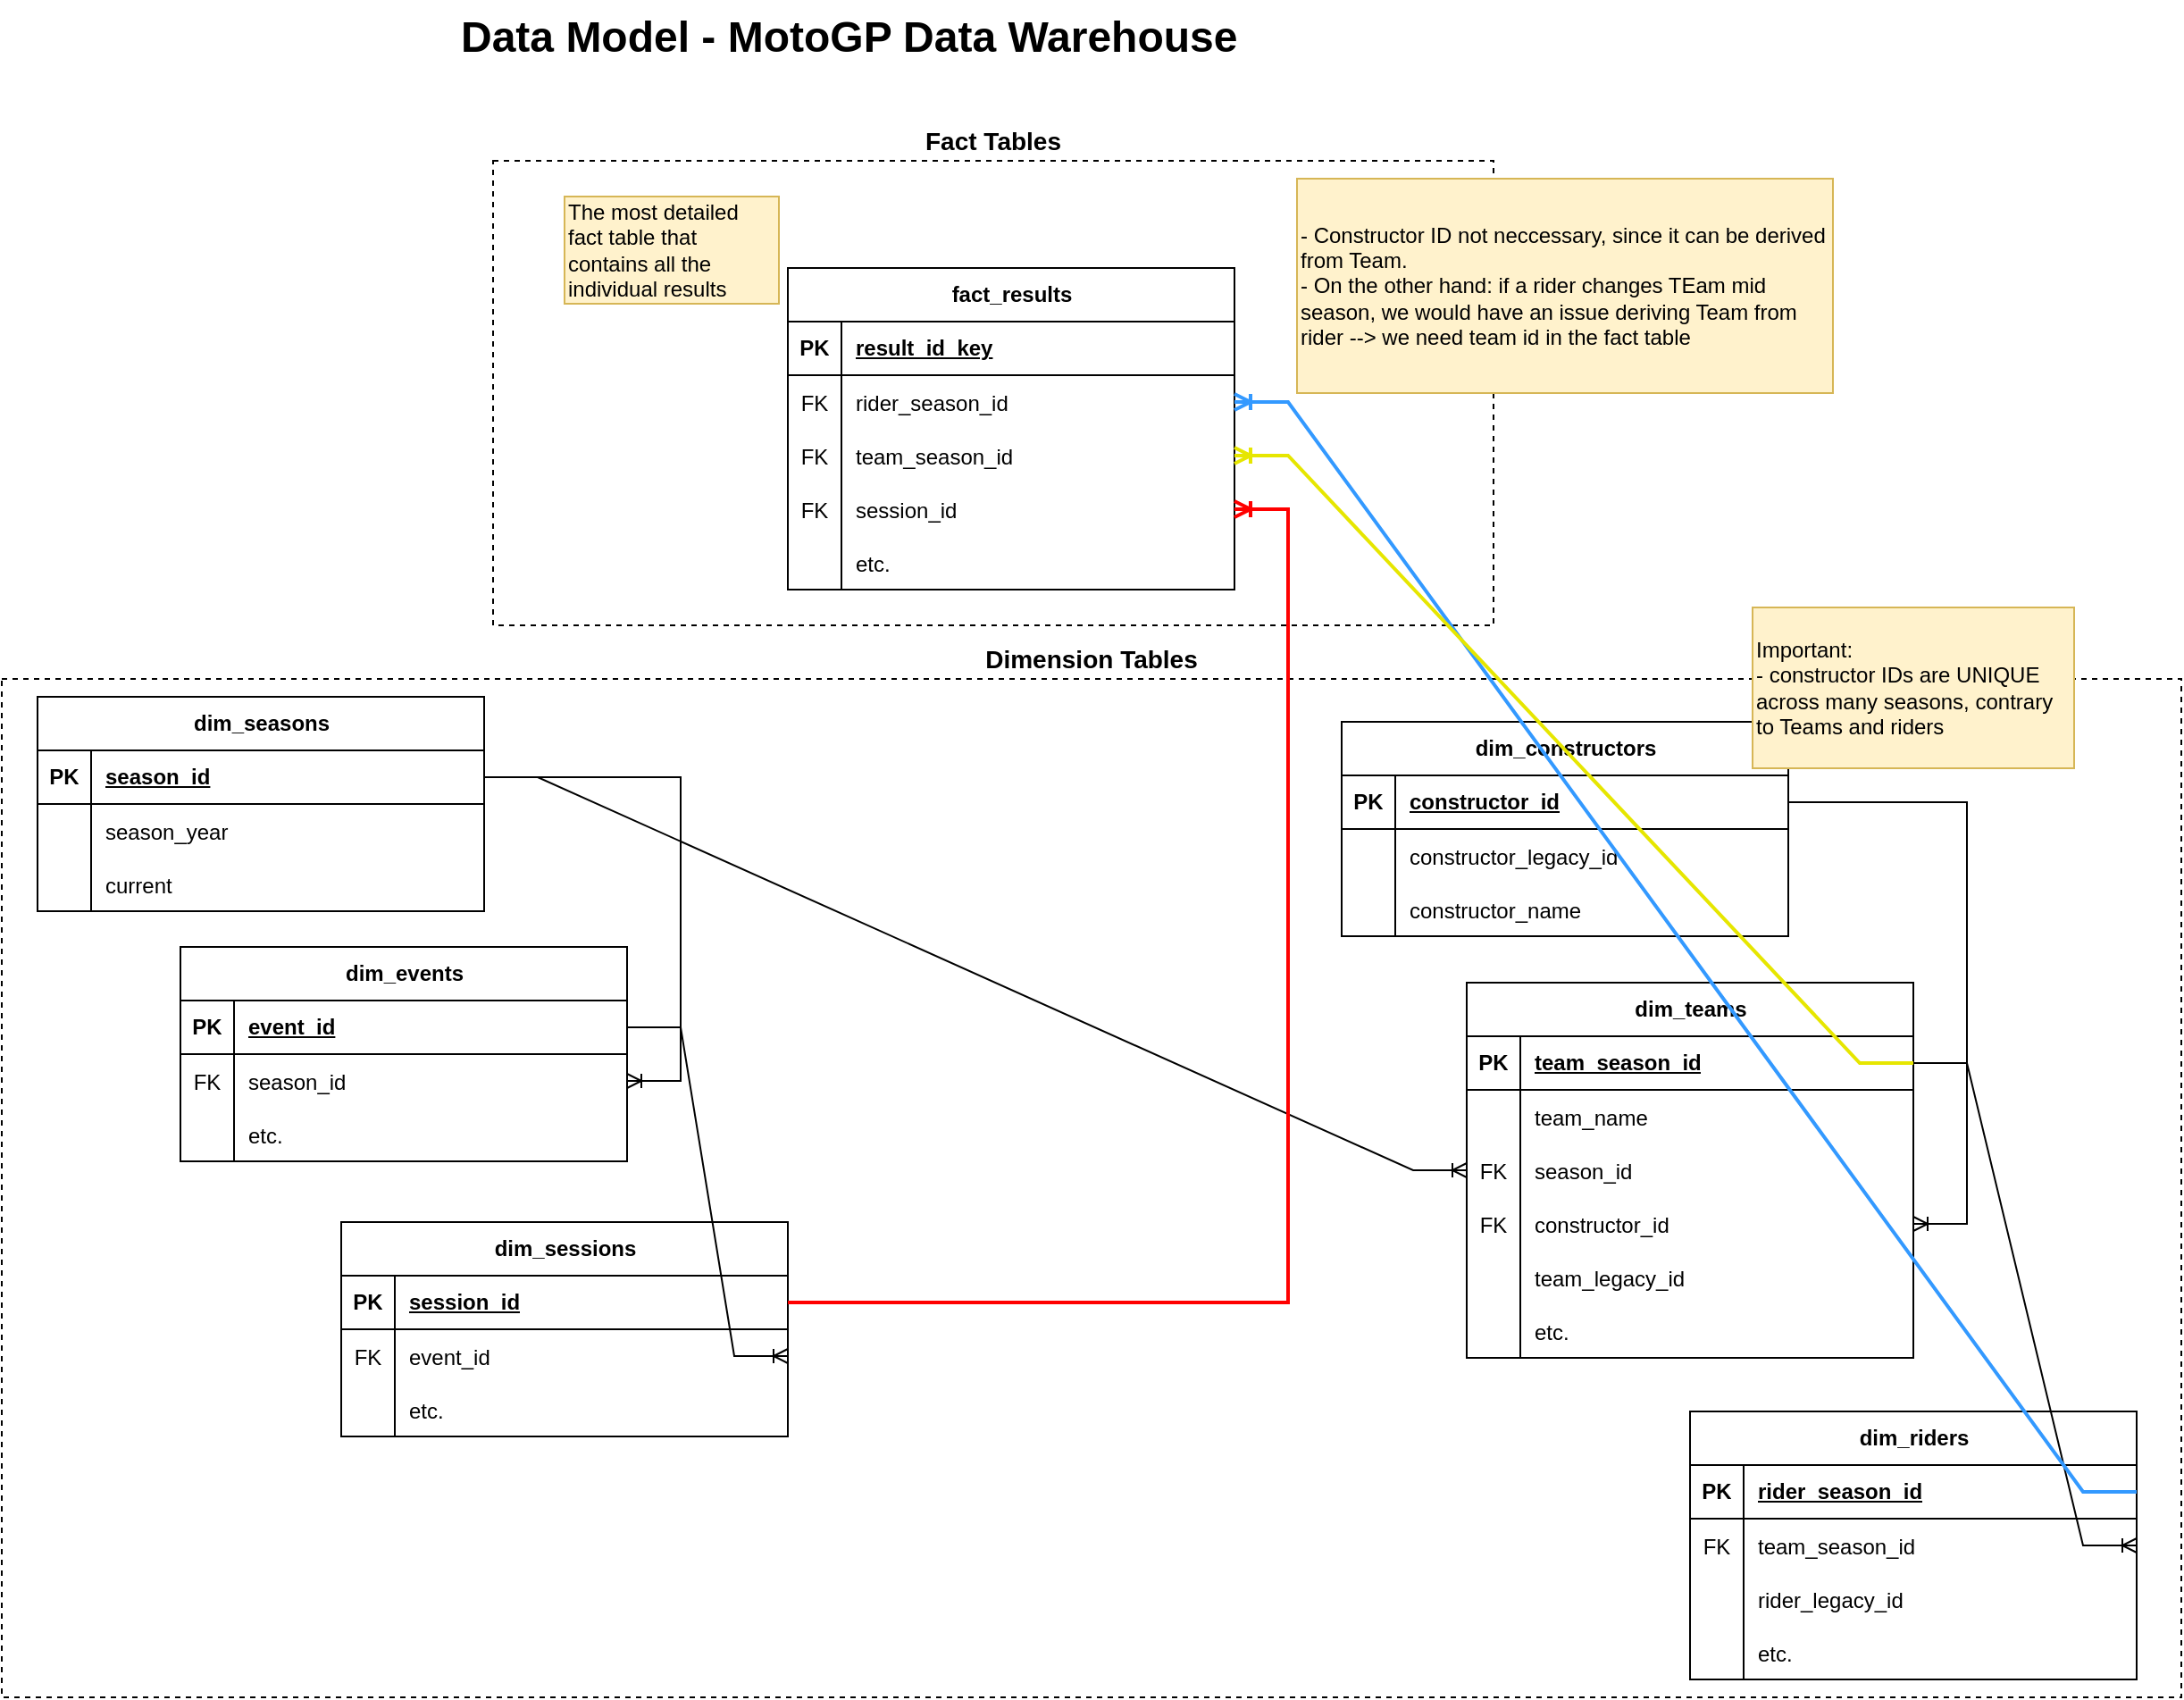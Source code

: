 <mxfile version="27.0.9">
  <diagram name="Seite-1" id="zFvRhvBlOe3NdrW7MoJw">
    <mxGraphModel dx="2037" dy="1200" grid="1" gridSize="10" guides="1" tooltips="1" connect="1" arrows="1" fold="1" page="1" pageScale="1" pageWidth="1169" pageHeight="827" math="0" shadow="0">
      <root>
        <mxCell id="0" />
        <mxCell id="1" parent="0" />
        <mxCell id="UCrSAOMPLc5izc0thry5-61" value="&lt;b&gt;&lt;font style=&quot;font-size: 14px;&quot;&gt;Fact Tables&lt;/font&gt;&lt;/b&gt;" style="rounded=0;whiteSpace=wrap;html=1;fillColor=none;dashed=1;labelPosition=center;verticalLabelPosition=top;align=center;verticalAlign=bottom;" parent="1" vertex="1">
          <mxGeometry x="305" y="100" width="560" height="260" as="geometry" />
        </mxCell>
        <mxCell id="UCrSAOMPLc5izc0thry5-60" value="&lt;b&gt;&lt;font style=&quot;font-size: 14px;&quot;&gt;Dimension Tables&lt;/font&gt;&lt;/b&gt;" style="rounded=0;whiteSpace=wrap;html=1;fillColor=none;dashed=1;labelPosition=center;verticalLabelPosition=top;align=center;verticalAlign=bottom;" parent="1" vertex="1">
          <mxGeometry x="30" y="390" width="1220" height="570" as="geometry" />
        </mxCell>
        <mxCell id="jgYdJRDmDSXNcJ7gVAZK-1" value="&lt;h1 style=&quot;margin-top: 0px;&quot;&gt;Data Model - MotoGP Data Warehouse&lt;/h1&gt;" style="text;html=1;whiteSpace=wrap;overflow=hidden;rounded=0;" parent="1" vertex="1">
          <mxGeometry x="285" y="10" width="600" height="50" as="geometry" />
        </mxCell>
        <mxCell id="UCrSAOMPLc5izc0thry5-14" value="fact_results" style="shape=table;startSize=30;container=1;collapsible=1;childLayout=tableLayout;fixedRows=1;rowLines=0;fontStyle=1;align=center;resizeLast=1;html=1;" parent="1" vertex="1">
          <mxGeometry x="470" y="160" width="250" height="180" as="geometry" />
        </mxCell>
        <mxCell id="UCrSAOMPLc5izc0thry5-15" value="" style="shape=tableRow;horizontal=0;startSize=0;swimlaneHead=0;swimlaneBody=0;fillColor=none;collapsible=0;dropTarget=0;points=[[0,0.5],[1,0.5]];portConstraint=eastwest;top=0;left=0;right=0;bottom=1;" parent="UCrSAOMPLc5izc0thry5-14" vertex="1">
          <mxGeometry y="30" width="250" height="30" as="geometry" />
        </mxCell>
        <mxCell id="UCrSAOMPLc5izc0thry5-16" value="PK" style="shape=partialRectangle;connectable=0;fillColor=none;top=0;left=0;bottom=0;right=0;fontStyle=1;overflow=hidden;whiteSpace=wrap;html=1;" parent="UCrSAOMPLc5izc0thry5-15" vertex="1">
          <mxGeometry width="30" height="30" as="geometry">
            <mxRectangle width="30" height="30" as="alternateBounds" />
          </mxGeometry>
        </mxCell>
        <mxCell id="UCrSAOMPLc5izc0thry5-17" value="result_id_key" style="shape=partialRectangle;connectable=0;fillColor=none;top=0;left=0;bottom=0;right=0;align=left;spacingLeft=6;fontStyle=5;overflow=hidden;whiteSpace=wrap;html=1;" parent="UCrSAOMPLc5izc0thry5-15" vertex="1">
          <mxGeometry x="30" width="220" height="30" as="geometry">
            <mxRectangle width="220" height="30" as="alternateBounds" />
          </mxGeometry>
        </mxCell>
        <mxCell id="kNQLk4ujlUQ4RvRZH1fT-2" value="" style="shape=tableRow;horizontal=0;startSize=0;swimlaneHead=0;swimlaneBody=0;fillColor=none;collapsible=0;dropTarget=0;points=[[0,0.5],[1,0.5]];portConstraint=eastwest;top=0;left=0;right=0;bottom=0;" parent="UCrSAOMPLc5izc0thry5-14" vertex="1">
          <mxGeometry y="60" width="250" height="30" as="geometry" />
        </mxCell>
        <mxCell id="kNQLk4ujlUQ4RvRZH1fT-3" value="FK" style="shape=partialRectangle;connectable=0;fillColor=none;top=0;left=0;bottom=0;right=0;editable=1;overflow=hidden;" parent="kNQLk4ujlUQ4RvRZH1fT-2" vertex="1">
          <mxGeometry width="30" height="30" as="geometry">
            <mxRectangle width="30" height="30" as="alternateBounds" />
          </mxGeometry>
        </mxCell>
        <mxCell id="kNQLk4ujlUQ4RvRZH1fT-4" value="rider_season_id" style="shape=partialRectangle;connectable=0;fillColor=none;top=0;left=0;bottom=0;right=0;align=left;spacingLeft=6;overflow=hidden;" parent="kNQLk4ujlUQ4RvRZH1fT-2" vertex="1">
          <mxGeometry x="30" width="220" height="30" as="geometry">
            <mxRectangle width="220" height="30" as="alternateBounds" />
          </mxGeometry>
        </mxCell>
        <mxCell id="kNQLk4ujlUQ4RvRZH1fT-5" value="" style="shape=tableRow;horizontal=0;startSize=0;swimlaneHead=0;swimlaneBody=0;fillColor=none;collapsible=0;dropTarget=0;points=[[0,0.5],[1,0.5]];portConstraint=eastwest;top=0;left=0;right=0;bottom=0;" parent="UCrSAOMPLc5izc0thry5-14" vertex="1">
          <mxGeometry y="90" width="250" height="30" as="geometry" />
        </mxCell>
        <mxCell id="kNQLk4ujlUQ4RvRZH1fT-6" value="FK" style="shape=partialRectangle;connectable=0;fillColor=none;top=0;left=0;bottom=0;right=0;editable=1;overflow=hidden;" parent="kNQLk4ujlUQ4RvRZH1fT-5" vertex="1">
          <mxGeometry width="30" height="30" as="geometry">
            <mxRectangle width="30" height="30" as="alternateBounds" />
          </mxGeometry>
        </mxCell>
        <mxCell id="kNQLk4ujlUQ4RvRZH1fT-7" value="team_season_id" style="shape=partialRectangle;connectable=0;fillColor=none;top=0;left=0;bottom=0;right=0;align=left;spacingLeft=6;overflow=hidden;" parent="kNQLk4ujlUQ4RvRZH1fT-5" vertex="1">
          <mxGeometry x="30" width="220" height="30" as="geometry">
            <mxRectangle width="220" height="30" as="alternateBounds" />
          </mxGeometry>
        </mxCell>
        <mxCell id="xazDStaC74pwHEhCJpyn-2" value="" style="shape=tableRow;horizontal=0;startSize=0;swimlaneHead=0;swimlaneBody=0;fillColor=none;collapsible=0;dropTarget=0;points=[[0,0.5],[1,0.5]];portConstraint=eastwest;top=0;left=0;right=0;bottom=0;" parent="UCrSAOMPLc5izc0thry5-14" vertex="1">
          <mxGeometry y="120" width="250" height="30" as="geometry" />
        </mxCell>
        <mxCell id="xazDStaC74pwHEhCJpyn-3" value="FK" style="shape=partialRectangle;connectable=0;fillColor=none;top=0;left=0;bottom=0;right=0;editable=1;overflow=hidden;" parent="xazDStaC74pwHEhCJpyn-2" vertex="1">
          <mxGeometry width="30" height="30" as="geometry">
            <mxRectangle width="30" height="30" as="alternateBounds" />
          </mxGeometry>
        </mxCell>
        <mxCell id="xazDStaC74pwHEhCJpyn-4" value="session_id" style="shape=partialRectangle;connectable=0;fillColor=none;top=0;left=0;bottom=0;right=0;align=left;spacingLeft=6;overflow=hidden;" parent="xazDStaC74pwHEhCJpyn-2" vertex="1">
          <mxGeometry x="30" width="220" height="30" as="geometry">
            <mxRectangle width="220" height="30" as="alternateBounds" />
          </mxGeometry>
        </mxCell>
        <mxCell id="xazDStaC74pwHEhCJpyn-22" value="" style="shape=tableRow;horizontal=0;startSize=0;swimlaneHead=0;swimlaneBody=0;fillColor=none;collapsible=0;dropTarget=0;points=[[0,0.5],[1,0.5]];portConstraint=eastwest;top=0;left=0;right=0;bottom=0;" parent="UCrSAOMPLc5izc0thry5-14" vertex="1">
          <mxGeometry y="150" width="250" height="30" as="geometry" />
        </mxCell>
        <mxCell id="xazDStaC74pwHEhCJpyn-23" value="" style="shape=partialRectangle;connectable=0;fillColor=none;top=0;left=0;bottom=0;right=0;editable=1;overflow=hidden;" parent="xazDStaC74pwHEhCJpyn-22" vertex="1">
          <mxGeometry width="30" height="30" as="geometry">
            <mxRectangle width="30" height="30" as="alternateBounds" />
          </mxGeometry>
        </mxCell>
        <mxCell id="xazDStaC74pwHEhCJpyn-24" value="etc." style="shape=partialRectangle;connectable=0;fillColor=none;top=0;left=0;bottom=0;right=0;align=left;spacingLeft=6;overflow=hidden;" parent="xazDStaC74pwHEhCJpyn-22" vertex="1">
          <mxGeometry x="30" width="220" height="30" as="geometry">
            <mxRectangle width="220" height="30" as="alternateBounds" />
          </mxGeometry>
        </mxCell>
        <mxCell id="UCrSAOMPLc5izc0thry5-28" value="The most detailed fact table that contains all the individual results" style="rounded=0;whiteSpace=wrap;html=1;fillColor=#fff2cc;strokeColor=#d6b656;align=left;" parent="1" vertex="1">
          <mxGeometry x="345" y="120" width="120" height="60" as="geometry" />
        </mxCell>
        <mxCell id="UCrSAOMPLc5izc0thry5-29" value="dim_teams" style="shape=table;startSize=30;container=1;collapsible=1;childLayout=tableLayout;fixedRows=1;rowLines=0;fontStyle=1;align=center;resizeLast=1;html=1;" parent="1" vertex="1">
          <mxGeometry x="850" y="560" width="250" height="210" as="geometry" />
        </mxCell>
        <mxCell id="UCrSAOMPLc5izc0thry5-30" value="" style="shape=tableRow;horizontal=0;startSize=0;swimlaneHead=0;swimlaneBody=0;fillColor=none;collapsible=0;dropTarget=0;points=[[0,0.5],[1,0.5]];portConstraint=eastwest;top=0;left=0;right=0;bottom=1;" parent="UCrSAOMPLc5izc0thry5-29" vertex="1">
          <mxGeometry y="30" width="250" height="30" as="geometry" />
        </mxCell>
        <mxCell id="UCrSAOMPLc5izc0thry5-31" value="PK" style="shape=partialRectangle;connectable=0;fillColor=none;top=0;left=0;bottom=0;right=0;fontStyle=1;overflow=hidden;whiteSpace=wrap;html=1;" parent="UCrSAOMPLc5izc0thry5-30" vertex="1">
          <mxGeometry width="30" height="30" as="geometry">
            <mxRectangle width="30" height="30" as="alternateBounds" />
          </mxGeometry>
        </mxCell>
        <mxCell id="UCrSAOMPLc5izc0thry5-32" value="team_season_id" style="shape=partialRectangle;connectable=0;fillColor=none;top=0;left=0;bottom=0;right=0;align=left;spacingLeft=6;fontStyle=5;overflow=hidden;whiteSpace=wrap;html=1;" parent="UCrSAOMPLc5izc0thry5-30" vertex="1">
          <mxGeometry x="30" width="220" height="30" as="geometry">
            <mxRectangle width="220" height="30" as="alternateBounds" />
          </mxGeometry>
        </mxCell>
        <mxCell id="UCrSAOMPLc5izc0thry5-44" value="" style="shape=tableRow;horizontal=0;startSize=0;swimlaneHead=0;swimlaneBody=0;fillColor=none;collapsible=0;dropTarget=0;points=[[0,0.5],[1,0.5]];portConstraint=eastwest;top=0;left=0;right=0;bottom=0;" parent="UCrSAOMPLc5izc0thry5-29" vertex="1">
          <mxGeometry y="60" width="250" height="30" as="geometry" />
        </mxCell>
        <mxCell id="UCrSAOMPLc5izc0thry5-45" value="" style="shape=partialRectangle;connectable=0;fillColor=none;top=0;left=0;bottom=0;right=0;editable=1;overflow=hidden;" parent="UCrSAOMPLc5izc0thry5-44" vertex="1">
          <mxGeometry width="30" height="30" as="geometry">
            <mxRectangle width="30" height="30" as="alternateBounds" />
          </mxGeometry>
        </mxCell>
        <mxCell id="UCrSAOMPLc5izc0thry5-46" value="team_name" style="shape=partialRectangle;connectable=0;fillColor=none;top=0;left=0;bottom=0;right=0;align=left;spacingLeft=6;overflow=hidden;" parent="UCrSAOMPLc5izc0thry5-44" vertex="1">
          <mxGeometry x="30" width="220" height="30" as="geometry">
            <mxRectangle width="220" height="30" as="alternateBounds" />
          </mxGeometry>
        </mxCell>
        <mxCell id="UCrSAOMPLc5izc0thry5-35" value="" style="shape=tableRow;horizontal=0;startSize=0;swimlaneHead=0;swimlaneBody=0;fillColor=none;collapsible=0;dropTarget=0;points=[[0,0.5],[1,0.5]];portConstraint=eastwest;top=0;left=0;right=0;bottom=0;" parent="UCrSAOMPLc5izc0thry5-29" vertex="1">
          <mxGeometry y="90" width="250" height="30" as="geometry" />
        </mxCell>
        <mxCell id="UCrSAOMPLc5izc0thry5-36" value="FK" style="shape=partialRectangle;connectable=0;fillColor=none;top=0;left=0;bottom=0;right=0;editable=1;overflow=hidden;" parent="UCrSAOMPLc5izc0thry5-35" vertex="1">
          <mxGeometry width="30" height="30" as="geometry">
            <mxRectangle width="30" height="30" as="alternateBounds" />
          </mxGeometry>
        </mxCell>
        <mxCell id="UCrSAOMPLc5izc0thry5-37" value="season_id" style="shape=partialRectangle;connectable=0;fillColor=none;top=0;left=0;bottom=0;right=0;align=left;spacingLeft=6;overflow=hidden;fontStyle=0;strokeColor=#FF0000;fontColor=#000000;" parent="UCrSAOMPLc5izc0thry5-35" vertex="1">
          <mxGeometry x="30" width="220" height="30" as="geometry">
            <mxRectangle width="220" height="30" as="alternateBounds" />
          </mxGeometry>
        </mxCell>
        <mxCell id="UCrSAOMPLc5izc0thry5-41" value="" style="shape=tableRow;horizontal=0;startSize=0;swimlaneHead=0;swimlaneBody=0;fillColor=none;collapsible=0;dropTarget=0;points=[[0,0.5],[1,0.5]];portConstraint=eastwest;top=0;left=0;right=0;bottom=0;" parent="UCrSAOMPLc5izc0thry5-29" vertex="1">
          <mxGeometry y="120" width="250" height="30" as="geometry" />
        </mxCell>
        <mxCell id="UCrSAOMPLc5izc0thry5-42" value="FK" style="shape=partialRectangle;connectable=0;fillColor=none;top=0;left=0;bottom=0;right=0;editable=1;overflow=hidden;" parent="UCrSAOMPLc5izc0thry5-41" vertex="1">
          <mxGeometry width="30" height="30" as="geometry">
            <mxRectangle width="30" height="30" as="alternateBounds" />
          </mxGeometry>
        </mxCell>
        <mxCell id="UCrSAOMPLc5izc0thry5-43" value="constructor_id" style="shape=partialRectangle;connectable=0;fillColor=none;top=0;left=0;bottom=0;right=0;align=left;spacingLeft=6;overflow=hidden;" parent="UCrSAOMPLc5izc0thry5-41" vertex="1">
          <mxGeometry x="30" width="220" height="30" as="geometry">
            <mxRectangle width="220" height="30" as="alternateBounds" />
          </mxGeometry>
        </mxCell>
        <mxCell id="xazDStaC74pwHEhCJpyn-26" value="" style="shape=tableRow;horizontal=0;startSize=0;swimlaneHead=0;swimlaneBody=0;fillColor=none;collapsible=0;dropTarget=0;points=[[0,0.5],[1,0.5]];portConstraint=eastwest;top=0;left=0;right=0;bottom=0;" parent="UCrSAOMPLc5izc0thry5-29" vertex="1">
          <mxGeometry y="150" width="250" height="30" as="geometry" />
        </mxCell>
        <mxCell id="xazDStaC74pwHEhCJpyn-27" value="" style="shape=partialRectangle;connectable=0;fillColor=none;top=0;left=0;bottom=0;right=0;editable=1;overflow=hidden;" parent="xazDStaC74pwHEhCJpyn-26" vertex="1">
          <mxGeometry width="30" height="30" as="geometry">
            <mxRectangle width="30" height="30" as="alternateBounds" />
          </mxGeometry>
        </mxCell>
        <mxCell id="xazDStaC74pwHEhCJpyn-28" value="team_legacy_id" style="shape=partialRectangle;connectable=0;fillColor=none;top=0;left=0;bottom=0;right=0;align=left;spacingLeft=6;overflow=hidden;" parent="xazDStaC74pwHEhCJpyn-26" vertex="1">
          <mxGeometry x="30" width="220" height="30" as="geometry">
            <mxRectangle width="220" height="30" as="alternateBounds" />
          </mxGeometry>
        </mxCell>
        <mxCell id="xazDStaC74pwHEhCJpyn-35" value="" style="shape=tableRow;horizontal=0;startSize=0;swimlaneHead=0;swimlaneBody=0;fillColor=none;collapsible=0;dropTarget=0;points=[[0,0.5],[1,0.5]];portConstraint=eastwest;top=0;left=0;right=0;bottom=0;" parent="UCrSAOMPLc5izc0thry5-29" vertex="1">
          <mxGeometry y="180" width="250" height="30" as="geometry" />
        </mxCell>
        <mxCell id="xazDStaC74pwHEhCJpyn-36" value="" style="shape=partialRectangle;connectable=0;fillColor=none;top=0;left=0;bottom=0;right=0;editable=1;overflow=hidden;" parent="xazDStaC74pwHEhCJpyn-35" vertex="1">
          <mxGeometry width="30" height="30" as="geometry">
            <mxRectangle width="30" height="30" as="alternateBounds" />
          </mxGeometry>
        </mxCell>
        <mxCell id="xazDStaC74pwHEhCJpyn-37" value="etc." style="shape=partialRectangle;connectable=0;fillColor=none;top=0;left=0;bottom=0;right=0;align=left;spacingLeft=6;overflow=hidden;" parent="xazDStaC74pwHEhCJpyn-35" vertex="1">
          <mxGeometry x="30" width="220" height="30" as="geometry">
            <mxRectangle width="220" height="30" as="alternateBounds" />
          </mxGeometry>
        </mxCell>
        <mxCell id="UCrSAOMPLc5izc0thry5-47" value="dim_riders" style="shape=table;startSize=30;container=1;collapsible=1;childLayout=tableLayout;fixedRows=1;rowLines=0;fontStyle=1;align=center;resizeLast=1;html=1;" parent="1" vertex="1">
          <mxGeometry x="975" y="800" width="250" height="150" as="geometry" />
        </mxCell>
        <mxCell id="UCrSAOMPLc5izc0thry5-48" value="" style="shape=tableRow;horizontal=0;startSize=0;swimlaneHead=0;swimlaneBody=0;fillColor=none;collapsible=0;dropTarget=0;points=[[0,0.5],[1,0.5]];portConstraint=eastwest;top=0;left=0;right=0;bottom=1;" parent="UCrSAOMPLc5izc0thry5-47" vertex="1">
          <mxGeometry y="30" width="250" height="30" as="geometry" />
        </mxCell>
        <mxCell id="UCrSAOMPLc5izc0thry5-49" value="PK" style="shape=partialRectangle;connectable=0;fillColor=none;top=0;left=0;bottom=0;right=0;fontStyle=1;overflow=hidden;whiteSpace=wrap;html=1;" parent="UCrSAOMPLc5izc0thry5-48" vertex="1">
          <mxGeometry width="30" height="30" as="geometry">
            <mxRectangle width="30" height="30" as="alternateBounds" />
          </mxGeometry>
        </mxCell>
        <mxCell id="UCrSAOMPLc5izc0thry5-50" value="rider_season_id" style="shape=partialRectangle;connectable=0;fillColor=none;top=0;left=0;bottom=0;right=0;align=left;spacingLeft=6;fontStyle=5;overflow=hidden;whiteSpace=wrap;html=1;" parent="UCrSAOMPLc5izc0thry5-48" vertex="1">
          <mxGeometry x="30" width="220" height="30" as="geometry">
            <mxRectangle width="220" height="30" as="alternateBounds" />
          </mxGeometry>
        </mxCell>
        <mxCell id="UCrSAOMPLc5izc0thry5-51" value="" style="shape=tableRow;horizontal=0;startSize=0;swimlaneHead=0;swimlaneBody=0;fillColor=none;collapsible=0;dropTarget=0;points=[[0,0.5],[1,0.5]];portConstraint=eastwest;top=0;left=0;right=0;bottom=0;" parent="UCrSAOMPLc5izc0thry5-47" vertex="1">
          <mxGeometry y="60" width="250" height="30" as="geometry" />
        </mxCell>
        <mxCell id="UCrSAOMPLc5izc0thry5-52" value="FK" style="shape=partialRectangle;connectable=0;fillColor=none;top=0;left=0;bottom=0;right=0;editable=1;overflow=hidden;" parent="UCrSAOMPLc5izc0thry5-51" vertex="1">
          <mxGeometry width="30" height="30" as="geometry">
            <mxRectangle width="30" height="30" as="alternateBounds" />
          </mxGeometry>
        </mxCell>
        <mxCell id="UCrSAOMPLc5izc0thry5-53" value="team_season_id" style="shape=partialRectangle;connectable=0;fillColor=none;top=0;left=0;bottom=0;right=0;align=left;spacingLeft=6;overflow=hidden;" parent="UCrSAOMPLc5izc0thry5-51" vertex="1">
          <mxGeometry x="30" width="220" height="30" as="geometry">
            <mxRectangle width="220" height="30" as="alternateBounds" />
          </mxGeometry>
        </mxCell>
        <mxCell id="xazDStaC74pwHEhCJpyn-29" value="" style="shape=tableRow;horizontal=0;startSize=0;swimlaneHead=0;swimlaneBody=0;fillColor=none;collapsible=0;dropTarget=0;points=[[0,0.5],[1,0.5]];portConstraint=eastwest;top=0;left=0;right=0;bottom=0;" parent="UCrSAOMPLc5izc0thry5-47" vertex="1">
          <mxGeometry y="90" width="250" height="30" as="geometry" />
        </mxCell>
        <mxCell id="xazDStaC74pwHEhCJpyn-30" value="" style="shape=partialRectangle;connectable=0;fillColor=none;top=0;left=0;bottom=0;right=0;editable=1;overflow=hidden;" parent="xazDStaC74pwHEhCJpyn-29" vertex="1">
          <mxGeometry width="30" height="30" as="geometry">
            <mxRectangle width="30" height="30" as="alternateBounds" />
          </mxGeometry>
        </mxCell>
        <mxCell id="xazDStaC74pwHEhCJpyn-31" value="rider_legacy_id" style="shape=partialRectangle;connectable=0;fillColor=none;top=0;left=0;bottom=0;right=0;align=left;spacingLeft=6;overflow=hidden;" parent="xazDStaC74pwHEhCJpyn-29" vertex="1">
          <mxGeometry x="30" width="220" height="30" as="geometry">
            <mxRectangle width="220" height="30" as="alternateBounds" />
          </mxGeometry>
        </mxCell>
        <mxCell id="xazDStaC74pwHEhCJpyn-32" value="" style="shape=tableRow;horizontal=0;startSize=0;swimlaneHead=0;swimlaneBody=0;fillColor=none;collapsible=0;dropTarget=0;points=[[0,0.5],[1,0.5]];portConstraint=eastwest;top=0;left=0;right=0;bottom=0;" parent="UCrSAOMPLc5izc0thry5-47" vertex="1">
          <mxGeometry y="120" width="250" height="30" as="geometry" />
        </mxCell>
        <mxCell id="xazDStaC74pwHEhCJpyn-33" value="" style="shape=partialRectangle;connectable=0;fillColor=none;top=0;left=0;bottom=0;right=0;editable=1;overflow=hidden;" parent="xazDStaC74pwHEhCJpyn-32" vertex="1">
          <mxGeometry width="30" height="30" as="geometry">
            <mxRectangle width="30" height="30" as="alternateBounds" />
          </mxGeometry>
        </mxCell>
        <mxCell id="xazDStaC74pwHEhCJpyn-34" value="etc." style="shape=partialRectangle;connectable=0;fillColor=none;top=0;left=0;bottom=0;right=0;align=left;spacingLeft=6;overflow=hidden;" parent="xazDStaC74pwHEhCJpyn-32" vertex="1">
          <mxGeometry x="30" width="220" height="30" as="geometry">
            <mxRectangle width="220" height="30" as="alternateBounds" />
          </mxGeometry>
        </mxCell>
        <mxCell id="UCrSAOMPLc5izc0thry5-62" value="" style="edgeStyle=entityRelationEdgeStyle;fontSize=12;html=1;endArrow=ERoneToMany;rounded=0;exitX=1;exitY=0.5;exitDx=0;exitDy=0;entryX=1;entryY=0.5;entryDx=0;entryDy=0;" parent="1" source="UCrSAOMPLc5izc0thry5-30" target="UCrSAOMPLc5izc0thry5-51" edge="1">
          <mxGeometry width="100" height="100" relative="1" as="geometry">
            <mxPoint x="1170" y="224" as="sourcePoint" />
            <mxPoint x="1010" y="404" as="targetPoint" />
          </mxGeometry>
        </mxCell>
        <mxCell id="UCrSAOMPLc5izc0thry5-64" value="dim_constructors" style="shape=table;startSize=30;container=1;collapsible=1;childLayout=tableLayout;fixedRows=1;rowLines=0;fontStyle=1;align=center;resizeLast=1;html=1;" parent="1" vertex="1">
          <mxGeometry x="780" y="414" width="250" height="120" as="geometry" />
        </mxCell>
        <mxCell id="UCrSAOMPLc5izc0thry5-65" value="" style="shape=tableRow;horizontal=0;startSize=0;swimlaneHead=0;swimlaneBody=0;fillColor=none;collapsible=0;dropTarget=0;points=[[0,0.5],[1,0.5]];portConstraint=eastwest;top=0;left=0;right=0;bottom=1;" parent="UCrSAOMPLc5izc0thry5-64" vertex="1">
          <mxGeometry y="30" width="250" height="30" as="geometry" />
        </mxCell>
        <mxCell id="UCrSAOMPLc5izc0thry5-66" value="PK" style="shape=partialRectangle;connectable=0;fillColor=none;top=0;left=0;bottom=0;right=0;fontStyle=1;overflow=hidden;whiteSpace=wrap;html=1;" parent="UCrSAOMPLc5izc0thry5-65" vertex="1">
          <mxGeometry width="30" height="30" as="geometry">
            <mxRectangle width="30" height="30" as="alternateBounds" />
          </mxGeometry>
        </mxCell>
        <mxCell id="UCrSAOMPLc5izc0thry5-67" value="constructor_id" style="shape=partialRectangle;connectable=0;fillColor=none;top=0;left=0;bottom=0;right=0;align=left;spacingLeft=6;fontStyle=5;overflow=hidden;whiteSpace=wrap;html=1;" parent="UCrSAOMPLc5izc0thry5-65" vertex="1">
          <mxGeometry x="30" width="220" height="30" as="geometry">
            <mxRectangle width="220" height="30" as="alternateBounds" />
          </mxGeometry>
        </mxCell>
        <mxCell id="UCrSAOMPLc5izc0thry5-68" value="" style="shape=tableRow;horizontal=0;startSize=0;swimlaneHead=0;swimlaneBody=0;fillColor=none;collapsible=0;dropTarget=0;points=[[0,0.5],[1,0.5]];portConstraint=eastwest;top=0;left=0;right=0;bottom=0;" parent="UCrSAOMPLc5izc0thry5-64" vertex="1">
          <mxGeometry y="60" width="250" height="30" as="geometry" />
        </mxCell>
        <mxCell id="UCrSAOMPLc5izc0thry5-69" value="" style="shape=partialRectangle;connectable=0;fillColor=none;top=0;left=0;bottom=0;right=0;editable=1;overflow=hidden;" parent="UCrSAOMPLc5izc0thry5-68" vertex="1">
          <mxGeometry width="30" height="30" as="geometry">
            <mxRectangle width="30" height="30" as="alternateBounds" />
          </mxGeometry>
        </mxCell>
        <mxCell id="UCrSAOMPLc5izc0thry5-70" value="constructor_legacy_id" style="shape=partialRectangle;connectable=0;fillColor=none;top=0;left=0;bottom=0;right=0;align=left;spacingLeft=6;overflow=hidden;" parent="UCrSAOMPLc5izc0thry5-68" vertex="1">
          <mxGeometry x="30" width="220" height="30" as="geometry">
            <mxRectangle width="220" height="30" as="alternateBounds" />
          </mxGeometry>
        </mxCell>
        <mxCell id="xazDStaC74pwHEhCJpyn-12" value="" style="shape=tableRow;horizontal=0;startSize=0;swimlaneHead=0;swimlaneBody=0;fillColor=none;collapsible=0;dropTarget=0;points=[[0,0.5],[1,0.5]];portConstraint=eastwest;top=0;left=0;right=0;bottom=0;" parent="UCrSAOMPLc5izc0thry5-64" vertex="1">
          <mxGeometry y="90" width="250" height="30" as="geometry" />
        </mxCell>
        <mxCell id="xazDStaC74pwHEhCJpyn-13" value="" style="shape=partialRectangle;connectable=0;fillColor=none;top=0;left=0;bottom=0;right=0;editable=1;overflow=hidden;" parent="xazDStaC74pwHEhCJpyn-12" vertex="1">
          <mxGeometry width="30" height="30" as="geometry">
            <mxRectangle width="30" height="30" as="alternateBounds" />
          </mxGeometry>
        </mxCell>
        <mxCell id="xazDStaC74pwHEhCJpyn-14" value="constructor_name" style="shape=partialRectangle;connectable=0;fillColor=none;top=0;left=0;bottom=0;right=0;align=left;spacingLeft=6;overflow=hidden;" parent="xazDStaC74pwHEhCJpyn-12" vertex="1">
          <mxGeometry x="30" width="220" height="30" as="geometry">
            <mxRectangle width="220" height="30" as="alternateBounds" />
          </mxGeometry>
        </mxCell>
        <mxCell id="UCrSAOMPLc5izc0thry5-77" value="" style="edgeStyle=entityRelationEdgeStyle;fontSize=12;html=1;endArrow=ERoneToMany;rounded=0;exitX=1;exitY=0.5;exitDx=0;exitDy=0;" parent="1" source="UCrSAOMPLc5izc0thry5-65" target="UCrSAOMPLc5izc0thry5-41" edge="1">
          <mxGeometry width="100" height="100" relative="1" as="geometry">
            <mxPoint x="930" y="539" as="sourcePoint" />
            <mxPoint x="1060" y="619" as="targetPoint" />
          </mxGeometry>
        </mxCell>
        <mxCell id="UCrSAOMPLc5izc0thry5-78" value="dim_seasons" style="shape=table;startSize=30;container=1;collapsible=1;childLayout=tableLayout;fixedRows=1;rowLines=0;fontStyle=1;align=center;resizeLast=1;html=1;" parent="1" vertex="1">
          <mxGeometry x="50" y="400" width="250" height="120" as="geometry" />
        </mxCell>
        <mxCell id="UCrSAOMPLc5izc0thry5-79" value="" style="shape=tableRow;horizontal=0;startSize=0;swimlaneHead=0;swimlaneBody=0;fillColor=none;collapsible=0;dropTarget=0;points=[[0,0.5],[1,0.5]];portConstraint=eastwest;top=0;left=0;right=0;bottom=1;" parent="UCrSAOMPLc5izc0thry5-78" vertex="1">
          <mxGeometry y="30" width="250" height="30" as="geometry" />
        </mxCell>
        <mxCell id="UCrSAOMPLc5izc0thry5-80" value="PK" style="shape=partialRectangle;connectable=0;fillColor=none;top=0;left=0;bottom=0;right=0;fontStyle=1;overflow=hidden;whiteSpace=wrap;html=1;" parent="UCrSAOMPLc5izc0thry5-79" vertex="1">
          <mxGeometry width="30" height="30" as="geometry">
            <mxRectangle width="30" height="30" as="alternateBounds" />
          </mxGeometry>
        </mxCell>
        <mxCell id="UCrSAOMPLc5izc0thry5-81" value="season_id" style="shape=partialRectangle;connectable=0;fillColor=none;top=0;left=0;bottom=0;right=0;align=left;spacingLeft=6;fontStyle=5;overflow=hidden;whiteSpace=wrap;html=1;" parent="UCrSAOMPLc5izc0thry5-79" vertex="1">
          <mxGeometry x="30" width="220" height="30" as="geometry">
            <mxRectangle width="220" height="30" as="alternateBounds" />
          </mxGeometry>
        </mxCell>
        <mxCell id="UCrSAOMPLc5izc0thry5-82" value="" style="shape=tableRow;horizontal=0;startSize=0;swimlaneHead=0;swimlaneBody=0;fillColor=none;collapsible=0;dropTarget=0;points=[[0,0.5],[1,0.5]];portConstraint=eastwest;top=0;left=0;right=0;bottom=0;" parent="UCrSAOMPLc5izc0thry5-78" vertex="1">
          <mxGeometry y="60" width="250" height="30" as="geometry" />
        </mxCell>
        <mxCell id="UCrSAOMPLc5izc0thry5-83" value="" style="shape=partialRectangle;connectable=0;fillColor=none;top=0;left=0;bottom=0;right=0;editable=1;overflow=hidden;" parent="UCrSAOMPLc5izc0thry5-82" vertex="1">
          <mxGeometry width="30" height="30" as="geometry">
            <mxRectangle width="30" height="30" as="alternateBounds" />
          </mxGeometry>
        </mxCell>
        <mxCell id="UCrSAOMPLc5izc0thry5-84" value="season_year" style="shape=partialRectangle;connectable=0;fillColor=none;top=0;left=0;bottom=0;right=0;align=left;spacingLeft=6;overflow=hidden;" parent="UCrSAOMPLc5izc0thry5-82" vertex="1">
          <mxGeometry x="30" width="220" height="30" as="geometry">
            <mxRectangle width="220" height="30" as="alternateBounds" />
          </mxGeometry>
        </mxCell>
        <mxCell id="xazDStaC74pwHEhCJpyn-5" value="" style="shape=tableRow;horizontal=0;startSize=0;swimlaneHead=0;swimlaneBody=0;fillColor=none;collapsible=0;dropTarget=0;points=[[0,0.5],[1,0.5]];portConstraint=eastwest;top=0;left=0;right=0;bottom=0;" parent="UCrSAOMPLc5izc0thry5-78" vertex="1">
          <mxGeometry y="90" width="250" height="30" as="geometry" />
        </mxCell>
        <mxCell id="xazDStaC74pwHEhCJpyn-6" value="" style="shape=partialRectangle;connectable=0;fillColor=none;top=0;left=0;bottom=0;right=0;editable=1;overflow=hidden;" parent="xazDStaC74pwHEhCJpyn-5" vertex="1">
          <mxGeometry width="30" height="30" as="geometry">
            <mxRectangle width="30" height="30" as="alternateBounds" />
          </mxGeometry>
        </mxCell>
        <mxCell id="xazDStaC74pwHEhCJpyn-7" value="current" style="shape=partialRectangle;connectable=0;fillColor=none;top=0;left=0;bottom=0;right=0;align=left;spacingLeft=6;overflow=hidden;" parent="xazDStaC74pwHEhCJpyn-5" vertex="1">
          <mxGeometry x="30" width="220" height="30" as="geometry">
            <mxRectangle width="220" height="30" as="alternateBounds" />
          </mxGeometry>
        </mxCell>
        <mxCell id="UCrSAOMPLc5izc0thry5-85" value="" style="edgeStyle=entityRelationEdgeStyle;fontSize=12;html=1;endArrow=ERoneToMany;rounded=0;entryX=0;entryY=0.5;entryDx=0;entryDy=0;" parent="1" source="UCrSAOMPLc5izc0thry5-79" target="UCrSAOMPLc5izc0thry5-35" edge="1">
          <mxGeometry width="100" height="100" relative="1" as="geometry">
            <mxPoint x="720" y="535" as="sourcePoint" />
            <mxPoint x="955" y="835" as="targetPoint" />
          </mxGeometry>
        </mxCell>
        <mxCell id="UCrSAOMPLc5izc0thry5-87" value="dim_sessions" style="shape=table;startSize=30;container=1;collapsible=1;childLayout=tableLayout;fixedRows=1;rowLines=0;fontStyle=1;align=center;resizeLast=1;html=1;" parent="1" vertex="1">
          <mxGeometry x="220" y="694" width="250" height="120" as="geometry" />
        </mxCell>
        <mxCell id="UCrSAOMPLc5izc0thry5-88" value="" style="shape=tableRow;horizontal=0;startSize=0;swimlaneHead=0;swimlaneBody=0;fillColor=none;collapsible=0;dropTarget=0;points=[[0,0.5],[1,0.5]];portConstraint=eastwest;top=0;left=0;right=0;bottom=1;" parent="UCrSAOMPLc5izc0thry5-87" vertex="1">
          <mxGeometry y="30" width="250" height="30" as="geometry" />
        </mxCell>
        <mxCell id="UCrSAOMPLc5izc0thry5-89" value="PK" style="shape=partialRectangle;connectable=0;fillColor=none;top=0;left=0;bottom=0;right=0;fontStyle=1;overflow=hidden;whiteSpace=wrap;html=1;" parent="UCrSAOMPLc5izc0thry5-88" vertex="1">
          <mxGeometry width="30" height="30" as="geometry">
            <mxRectangle width="30" height="30" as="alternateBounds" />
          </mxGeometry>
        </mxCell>
        <mxCell id="UCrSAOMPLc5izc0thry5-90" value="session_id" style="shape=partialRectangle;connectable=0;fillColor=none;top=0;left=0;bottom=0;right=0;align=left;spacingLeft=6;fontStyle=5;overflow=hidden;whiteSpace=wrap;html=1;" parent="UCrSAOMPLc5izc0thry5-88" vertex="1">
          <mxGeometry x="30" width="220" height="30" as="geometry">
            <mxRectangle width="220" height="30" as="alternateBounds" />
          </mxGeometry>
        </mxCell>
        <mxCell id="UCrSAOMPLc5izc0thry5-91" value="" style="shape=tableRow;horizontal=0;startSize=0;swimlaneHead=0;swimlaneBody=0;fillColor=none;collapsible=0;dropTarget=0;points=[[0,0.5],[1,0.5]];portConstraint=eastwest;top=0;left=0;right=0;bottom=0;" parent="UCrSAOMPLc5izc0thry5-87" vertex="1">
          <mxGeometry y="60" width="250" height="30" as="geometry" />
        </mxCell>
        <mxCell id="UCrSAOMPLc5izc0thry5-92" value="FK" style="shape=partialRectangle;connectable=0;fillColor=none;top=0;left=0;bottom=0;right=0;editable=1;overflow=hidden;" parent="UCrSAOMPLc5izc0thry5-91" vertex="1">
          <mxGeometry width="30" height="30" as="geometry">
            <mxRectangle width="30" height="30" as="alternateBounds" />
          </mxGeometry>
        </mxCell>
        <mxCell id="UCrSAOMPLc5izc0thry5-93" value="event_id" style="shape=partialRectangle;connectable=0;fillColor=none;top=0;left=0;bottom=0;right=0;align=left;spacingLeft=6;overflow=hidden;" parent="UCrSAOMPLc5izc0thry5-91" vertex="1">
          <mxGeometry x="30" width="220" height="30" as="geometry">
            <mxRectangle width="220" height="30" as="alternateBounds" />
          </mxGeometry>
        </mxCell>
        <mxCell id="UCrSAOMPLc5izc0thry5-108" value="" style="shape=tableRow;horizontal=0;startSize=0;swimlaneHead=0;swimlaneBody=0;fillColor=none;collapsible=0;dropTarget=0;points=[[0,0.5],[1,0.5]];portConstraint=eastwest;top=0;left=0;right=0;bottom=0;" parent="UCrSAOMPLc5izc0thry5-87" vertex="1">
          <mxGeometry y="90" width="250" height="30" as="geometry" />
        </mxCell>
        <mxCell id="UCrSAOMPLc5izc0thry5-109" value="" style="shape=partialRectangle;connectable=0;fillColor=none;top=0;left=0;bottom=0;right=0;editable=1;overflow=hidden;" parent="UCrSAOMPLc5izc0thry5-108" vertex="1">
          <mxGeometry width="30" height="30" as="geometry">
            <mxRectangle width="30" height="30" as="alternateBounds" />
          </mxGeometry>
        </mxCell>
        <mxCell id="UCrSAOMPLc5izc0thry5-110" value="etc." style="shape=partialRectangle;connectable=0;fillColor=none;top=0;left=0;bottom=0;right=0;align=left;spacingLeft=6;overflow=hidden;" parent="UCrSAOMPLc5izc0thry5-108" vertex="1">
          <mxGeometry x="30" width="220" height="30" as="geometry">
            <mxRectangle width="220" height="30" as="alternateBounds" />
          </mxGeometry>
        </mxCell>
        <mxCell id="UCrSAOMPLc5izc0thry5-94" value="dim_events" style="shape=table;startSize=30;container=1;collapsible=1;childLayout=tableLayout;fixedRows=1;rowLines=0;fontStyle=1;align=center;resizeLast=1;html=1;" parent="1" vertex="1">
          <mxGeometry x="130" y="540" width="250" height="120" as="geometry" />
        </mxCell>
        <mxCell id="UCrSAOMPLc5izc0thry5-95" value="" style="shape=tableRow;horizontal=0;startSize=0;swimlaneHead=0;swimlaneBody=0;fillColor=none;collapsible=0;dropTarget=0;points=[[0,0.5],[1,0.5]];portConstraint=eastwest;top=0;left=0;right=0;bottom=1;" parent="UCrSAOMPLc5izc0thry5-94" vertex="1">
          <mxGeometry y="30" width="250" height="30" as="geometry" />
        </mxCell>
        <mxCell id="UCrSAOMPLc5izc0thry5-96" value="PK" style="shape=partialRectangle;connectable=0;fillColor=none;top=0;left=0;bottom=0;right=0;fontStyle=1;overflow=hidden;whiteSpace=wrap;html=1;" parent="UCrSAOMPLc5izc0thry5-95" vertex="1">
          <mxGeometry width="30" height="30" as="geometry">
            <mxRectangle width="30" height="30" as="alternateBounds" />
          </mxGeometry>
        </mxCell>
        <mxCell id="UCrSAOMPLc5izc0thry5-97" value="event_id" style="shape=partialRectangle;connectable=0;fillColor=none;top=0;left=0;bottom=0;right=0;align=left;spacingLeft=6;fontStyle=5;overflow=hidden;whiteSpace=wrap;html=1;" parent="UCrSAOMPLc5izc0thry5-95" vertex="1">
          <mxGeometry x="30" width="220" height="30" as="geometry">
            <mxRectangle width="220" height="30" as="alternateBounds" />
          </mxGeometry>
        </mxCell>
        <mxCell id="UCrSAOMPLc5izc0thry5-101" value="" style="shape=tableRow;horizontal=0;startSize=0;swimlaneHead=0;swimlaneBody=0;fillColor=none;collapsible=0;dropTarget=0;points=[[0,0.5],[1,0.5]];portConstraint=eastwest;top=0;left=0;right=0;bottom=0;" parent="UCrSAOMPLc5izc0thry5-94" vertex="1">
          <mxGeometry y="60" width="250" height="30" as="geometry" />
        </mxCell>
        <mxCell id="UCrSAOMPLc5izc0thry5-102" value="FK" style="shape=partialRectangle;connectable=0;fillColor=none;top=0;left=0;bottom=0;right=0;editable=1;overflow=hidden;" parent="UCrSAOMPLc5izc0thry5-101" vertex="1">
          <mxGeometry width="30" height="30" as="geometry">
            <mxRectangle width="30" height="30" as="alternateBounds" />
          </mxGeometry>
        </mxCell>
        <mxCell id="UCrSAOMPLc5izc0thry5-103" value="season_id" style="shape=partialRectangle;connectable=0;fillColor=none;top=0;left=0;bottom=0;right=0;align=left;spacingLeft=6;overflow=hidden;" parent="UCrSAOMPLc5izc0thry5-101" vertex="1">
          <mxGeometry x="30" width="220" height="30" as="geometry">
            <mxRectangle width="220" height="30" as="alternateBounds" />
          </mxGeometry>
        </mxCell>
        <mxCell id="xazDStaC74pwHEhCJpyn-9" value="" style="shape=tableRow;horizontal=0;startSize=0;swimlaneHead=0;swimlaneBody=0;fillColor=none;collapsible=0;dropTarget=0;points=[[0,0.5],[1,0.5]];portConstraint=eastwest;top=0;left=0;right=0;bottom=0;" parent="UCrSAOMPLc5izc0thry5-94" vertex="1">
          <mxGeometry y="90" width="250" height="30" as="geometry" />
        </mxCell>
        <mxCell id="xazDStaC74pwHEhCJpyn-10" value="" style="shape=partialRectangle;connectable=0;fillColor=none;top=0;left=0;bottom=0;right=0;editable=1;overflow=hidden;" parent="xazDStaC74pwHEhCJpyn-9" vertex="1">
          <mxGeometry width="30" height="30" as="geometry">
            <mxRectangle width="30" height="30" as="alternateBounds" />
          </mxGeometry>
        </mxCell>
        <mxCell id="xazDStaC74pwHEhCJpyn-11" value="etc." style="shape=partialRectangle;connectable=0;fillColor=none;top=0;left=0;bottom=0;right=0;align=left;spacingLeft=6;overflow=hidden;" parent="xazDStaC74pwHEhCJpyn-9" vertex="1">
          <mxGeometry x="30" width="220" height="30" as="geometry">
            <mxRectangle width="220" height="30" as="alternateBounds" />
          </mxGeometry>
        </mxCell>
        <mxCell id="UCrSAOMPLc5izc0thry5-104" value="" style="edgeStyle=entityRelationEdgeStyle;fontSize=12;html=1;endArrow=ERoneToMany;rounded=0;entryX=1;entryY=0.5;entryDx=0;entryDy=0;" parent="1" source="UCrSAOMPLc5izc0thry5-95" target="UCrSAOMPLc5izc0thry5-91" edge="1">
          <mxGeometry width="100" height="100" relative="1" as="geometry">
            <mxPoint x="720" y="535" as="sourcePoint" />
            <mxPoint x="850" y="615" as="targetPoint" />
          </mxGeometry>
        </mxCell>
        <mxCell id="xazDStaC74pwHEhCJpyn-1" value="" style="edgeStyle=entityRelationEdgeStyle;fontSize=12;html=1;endArrow=ERoneToMany;rounded=0;exitX=1;exitY=0.5;exitDx=0;exitDy=0;" parent="1" source="UCrSAOMPLc5izc0thry5-79" target="UCrSAOMPLc5izc0thry5-101" edge="1">
          <mxGeometry width="100" height="100" relative="1" as="geometry">
            <mxPoint x="1520" y="605" as="sourcePoint" />
            <mxPoint x="1460" y="495" as="targetPoint" />
          </mxGeometry>
        </mxCell>
        <mxCell id="xazDStaC74pwHEhCJpyn-15" value="Important:&lt;div&gt;- constructor IDs are UNIQUE across many seasons, contrary to Teams and riders&lt;/div&gt;" style="rounded=0;whiteSpace=wrap;html=1;fillColor=#fff2cc;strokeColor=#d6b656;align=left;" parent="1" vertex="1">
          <mxGeometry x="1010" y="350" width="180" height="90" as="geometry" />
        </mxCell>
        <mxCell id="xazDStaC74pwHEhCJpyn-16" value="" style="edgeStyle=entityRelationEdgeStyle;fontSize=12;html=1;endArrow=ERoneToMany;rounded=0;exitX=1;exitY=0.5;exitDx=0;exitDy=0;strokeColor=#FF0000;fontStyle=1;strokeWidth=2;" parent="1" source="UCrSAOMPLc5izc0thry5-88" target="xazDStaC74pwHEhCJpyn-2" edge="1">
          <mxGeometry width="100" height="100" relative="1" as="geometry">
            <mxPoint x="310" y="455" as="sourcePoint" />
            <mxPoint x="860" y="665" as="targetPoint" />
          </mxGeometry>
        </mxCell>
        <mxCell id="xazDStaC74pwHEhCJpyn-17" value="" style="edgeStyle=entityRelationEdgeStyle;fontSize=12;html=1;endArrow=ERoneToMany;rounded=0;strokeColor=#3399FF;fontStyle=1;strokeWidth=2;exitX=1;exitY=0.5;exitDx=0;exitDy=0;" parent="1" source="UCrSAOMPLc5izc0thry5-48" target="kNQLk4ujlUQ4RvRZH1fT-2" edge="1">
          <mxGeometry width="100" height="100" relative="1" as="geometry">
            <mxPoint x="1135" y="787" as="sourcePoint" />
            <mxPoint x="885" y="240" as="targetPoint" />
            <Array as="points">
              <mxPoint x="1105" y="255" />
              <mxPoint x="1200" y="280" />
            </Array>
          </mxGeometry>
        </mxCell>
        <mxCell id="xazDStaC74pwHEhCJpyn-19" value="" style="edgeStyle=entityRelationEdgeStyle;fontSize=12;html=1;endArrow=ERoneToMany;rounded=0;strokeColor=#E6E600;fontStyle=1;strokeWidth=2;exitX=1;exitY=0.5;exitDx=0;exitDy=0;entryX=1;entryY=0.5;entryDx=0;entryDy=0;" parent="1" source="UCrSAOMPLc5izc0thry5-30" target="kNQLk4ujlUQ4RvRZH1fT-5" edge="1">
          <mxGeometry width="100" height="100" relative="1" as="geometry">
            <mxPoint x="1230" y="792" as="sourcePoint" />
            <mxPoint x="730" y="245" as="targetPoint" />
            <Array as="points">
              <mxPoint x="1115" y="265" />
              <mxPoint x="1210" y="290" />
            </Array>
          </mxGeometry>
        </mxCell>
        <mxCell id="xazDStaC74pwHEhCJpyn-20" value="- Constructor ID not neccessary, since it can be derived from Team.&lt;div&gt;- On the other hand: if a rider changes TEam mid season, we would have an issue deriving Team from rider --&amp;gt; we need team id in the fact table&lt;/div&gt;" style="rounded=0;whiteSpace=wrap;html=1;fillColor=#fff2cc;strokeColor=#d6b656;align=left;" parent="1" vertex="1">
          <mxGeometry x="755" y="110" width="300" height="120" as="geometry" />
        </mxCell>
      </root>
    </mxGraphModel>
  </diagram>
</mxfile>
